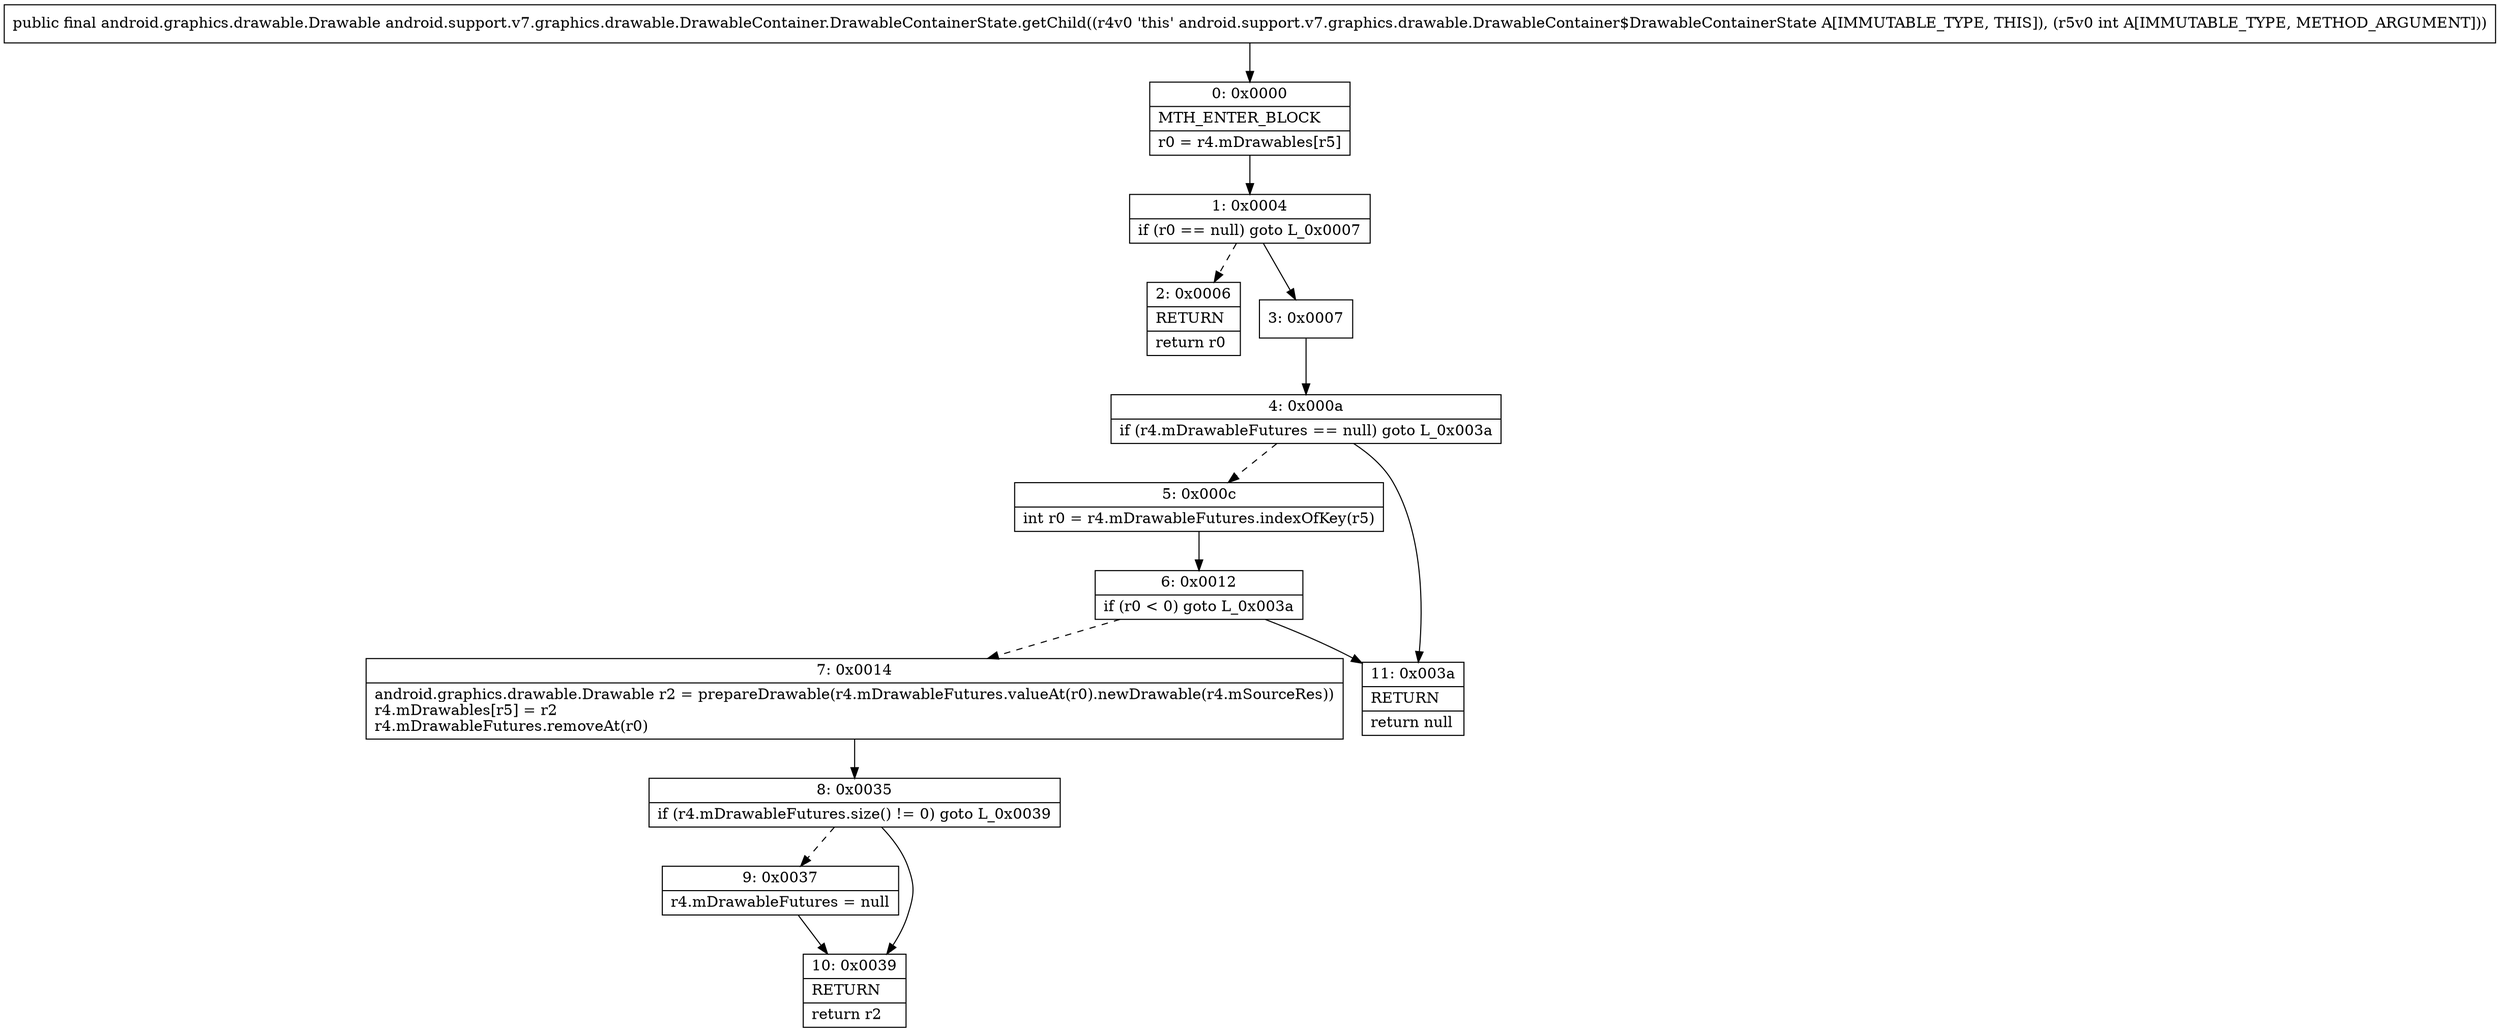 digraph "CFG forandroid.support.v7.graphics.drawable.DrawableContainer.DrawableContainerState.getChild(I)Landroid\/graphics\/drawable\/Drawable;" {
Node_0 [shape=record,label="{0\:\ 0x0000|MTH_ENTER_BLOCK\l|r0 = r4.mDrawables[r5]\l}"];
Node_1 [shape=record,label="{1\:\ 0x0004|if (r0 == null) goto L_0x0007\l}"];
Node_2 [shape=record,label="{2\:\ 0x0006|RETURN\l|return r0\l}"];
Node_3 [shape=record,label="{3\:\ 0x0007}"];
Node_4 [shape=record,label="{4\:\ 0x000a|if (r4.mDrawableFutures == null) goto L_0x003a\l}"];
Node_5 [shape=record,label="{5\:\ 0x000c|int r0 = r4.mDrawableFutures.indexOfKey(r5)\l}"];
Node_6 [shape=record,label="{6\:\ 0x0012|if (r0 \< 0) goto L_0x003a\l}"];
Node_7 [shape=record,label="{7\:\ 0x0014|android.graphics.drawable.Drawable r2 = prepareDrawable(r4.mDrawableFutures.valueAt(r0).newDrawable(r4.mSourceRes))\lr4.mDrawables[r5] = r2\lr4.mDrawableFutures.removeAt(r0)\l}"];
Node_8 [shape=record,label="{8\:\ 0x0035|if (r4.mDrawableFutures.size() != 0) goto L_0x0039\l}"];
Node_9 [shape=record,label="{9\:\ 0x0037|r4.mDrawableFutures = null\l}"];
Node_10 [shape=record,label="{10\:\ 0x0039|RETURN\l|return r2\l}"];
Node_11 [shape=record,label="{11\:\ 0x003a|RETURN\l|return null\l}"];
MethodNode[shape=record,label="{public final android.graphics.drawable.Drawable android.support.v7.graphics.drawable.DrawableContainer.DrawableContainerState.getChild((r4v0 'this' android.support.v7.graphics.drawable.DrawableContainer$DrawableContainerState A[IMMUTABLE_TYPE, THIS]), (r5v0 int A[IMMUTABLE_TYPE, METHOD_ARGUMENT])) }"];
MethodNode -> Node_0;
Node_0 -> Node_1;
Node_1 -> Node_2[style=dashed];
Node_1 -> Node_3;
Node_3 -> Node_4;
Node_4 -> Node_5[style=dashed];
Node_4 -> Node_11;
Node_5 -> Node_6;
Node_6 -> Node_7[style=dashed];
Node_6 -> Node_11;
Node_7 -> Node_8;
Node_8 -> Node_9[style=dashed];
Node_8 -> Node_10;
Node_9 -> Node_10;
}

